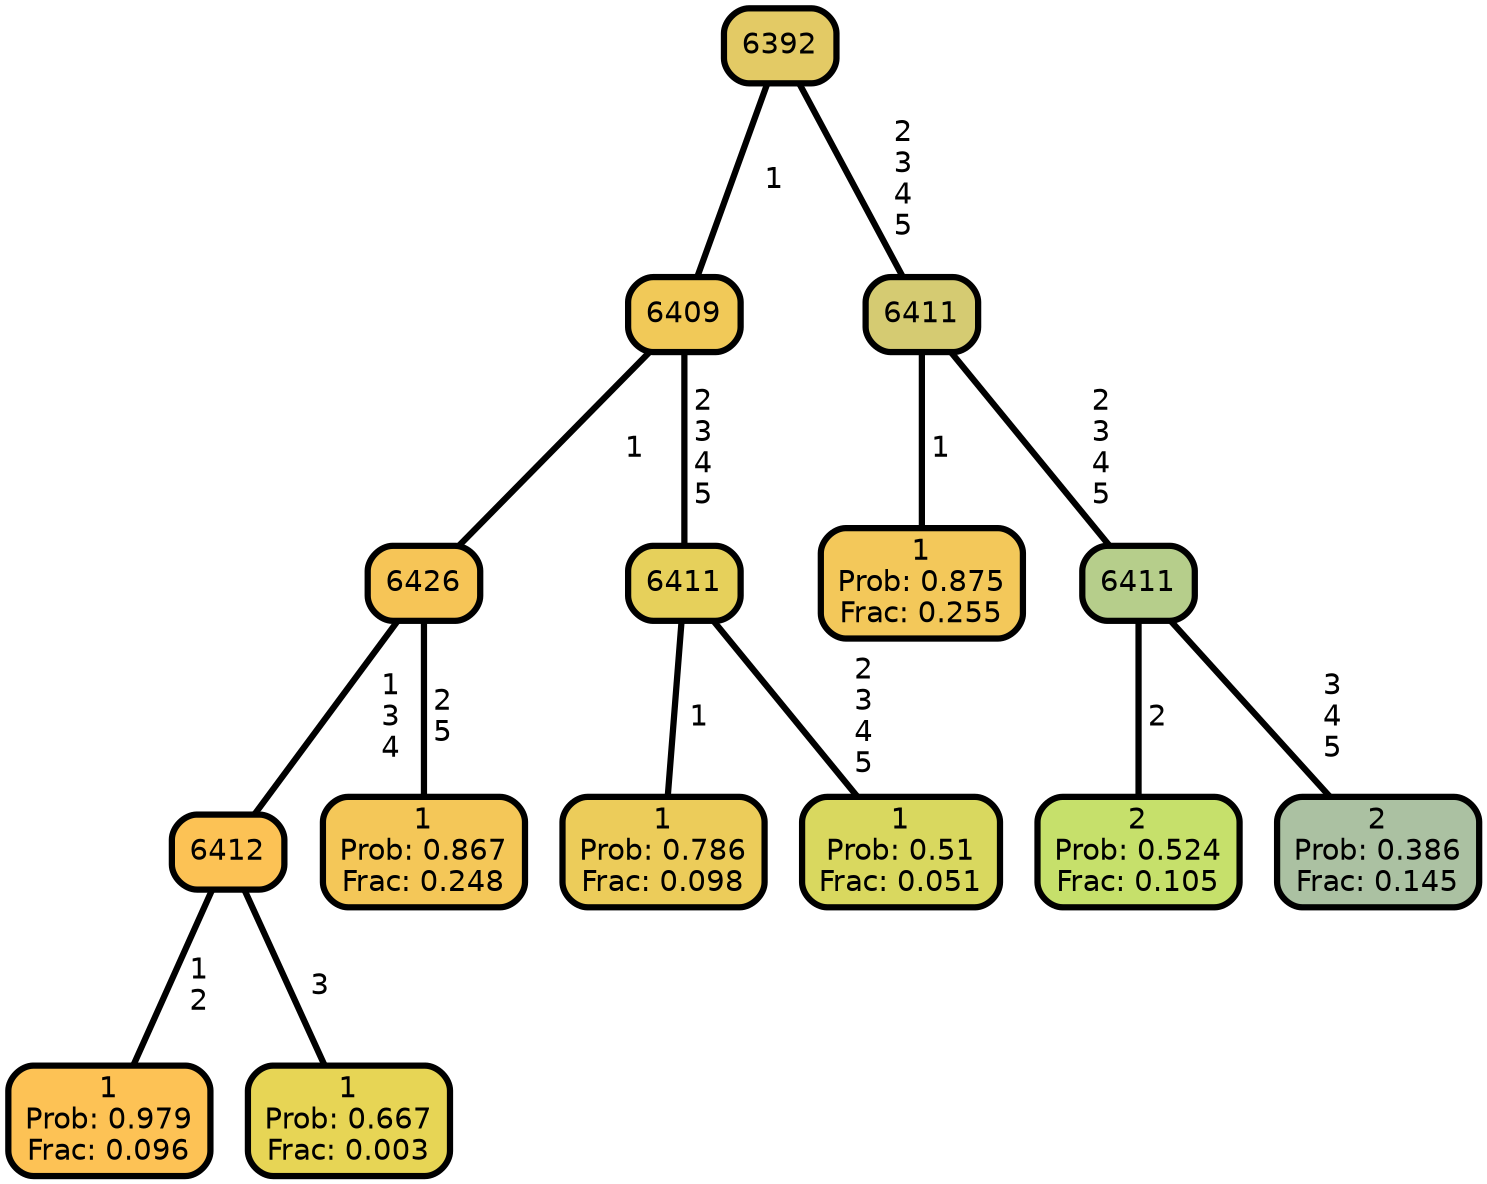 graph Tree {
node [shape=box, style="filled, rounded",color="black",penwidth="3",fontcolor="black",                 fontname=helvetica] ;
graph [ranksep="0 equally", splines=straight,                 bgcolor=transparent, dpi=200] ;
edge [fontname=helvetica, color=black] ;
0 [label="1
Prob: 0.979
Frac: 0.096", fillcolor="#fdc255"] ;
1 [label="6412", fillcolor="#fcc255"] ;
2 [label="1
Prob: 0.667
Frac: 0.003", fillcolor="#e7d555"] ;
3 [label="6426", fillcolor="#f6c557"] ;
4 [label="1
Prob: 0.867
Frac: 0.248", fillcolor="#f4c758"] ;
5 [label="6409", fillcolor="#f1c958"] ;
6 [label="1
Prob: 0.786
Frac: 0.098", fillcolor="#eccc5a"] ;
7 [label="6411", fillcolor="#e6d05b"] ;
8 [label="1
Prob: 0.51
Frac: 0.051", fillcolor="#d9d85f"] ;
9 [label="6392", fillcolor="#e3ca65"] ;
10 [label="1
Prob: 0.875
Frac: 0.255", fillcolor="#f3c85a"] ;
11 [label="6411", fillcolor="#d5cb72"] ;
12 [label="2
Prob: 0.524
Frac: 0.105", fillcolor="#c6e06b"] ;
13 [label="6411", fillcolor="#b6ce8b"] ;
14 [label="2
Prob: 0.386
Frac: 0.145", fillcolor="#abc1a2"] ;
1 -- 0 [label=" 1\n 2",penwidth=3] ;
1 -- 2 [label=" 3",penwidth=3] ;
3 -- 1 [label=" 1\n 3\n 4",penwidth=3] ;
3 -- 4 [label=" 2\n 5",penwidth=3] ;
5 -- 3 [label=" 1",penwidth=3] ;
5 -- 7 [label=" 2\n 3\n 4\n 5",penwidth=3] ;
7 -- 6 [label=" 1",penwidth=3] ;
7 -- 8 [label=" 2\n 3\n 4\n 5",penwidth=3] ;
9 -- 5 [label=" 1",penwidth=3] ;
9 -- 11 [label=" 2\n 3\n 4\n 5",penwidth=3] ;
11 -- 10 [label=" 1",penwidth=3] ;
11 -- 13 [label=" 2\n 3\n 4\n 5",penwidth=3] ;
13 -- 12 [label=" 2",penwidth=3] ;
13 -- 14 [label=" 3\n 4\n 5",penwidth=3] ;
{rank = same;}}